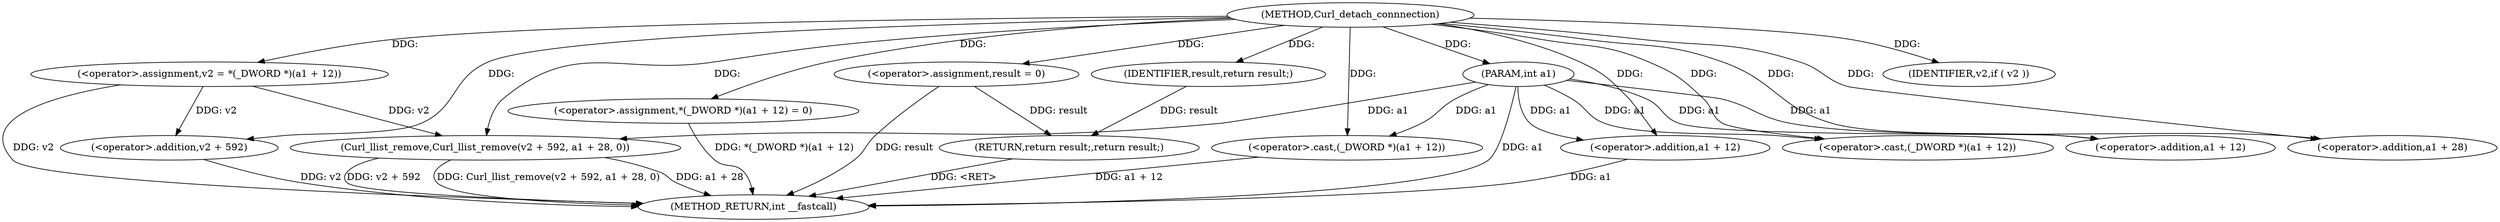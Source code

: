 digraph Curl_detach_connnection {  
"1000103" [label = "(METHOD,Curl_detach_connnection)" ]
"1000139" [label = "(METHOD_RETURN,int __fastcall)" ]
"1000104" [label = "(PARAM,int a1)" ]
"1000108" [label = "(<operator>.assignment,v2 = *(_DWORD *)(a1 + 12))" ]
"1000111" [label = "(<operator>.cast,(_DWORD *)(a1 + 12))" ]
"1000113" [label = "(<operator>.addition,a1 + 12)" ]
"1000117" [label = "(IDENTIFIER,v2,if ( v2 ))" ]
"1000118" [label = "(Curl_llist_remove,Curl_llist_remove(v2 + 592, a1 + 28, 0))" ]
"1000119" [label = "(<operator>.addition,v2 + 592)" ]
"1000122" [label = "(<operator>.addition,a1 + 28)" ]
"1000126" [label = "(<operator>.assignment,result = 0)" ]
"1000129" [label = "(<operator>.assignment,*(_DWORD *)(a1 + 12) = 0)" ]
"1000131" [label = "(<operator>.cast,(_DWORD *)(a1 + 12))" ]
"1000133" [label = "(<operator>.addition,a1 + 12)" ]
"1000137" [label = "(RETURN,return result;,return result;)" ]
"1000138" [label = "(IDENTIFIER,result,return result;)" ]
  "1000108" -> "1000139"  [ label = "DDG: v2"] 
  "1000118" -> "1000139"  [ label = "DDG: v2 + 592"] 
  "1000131" -> "1000139"  [ label = "DDG: a1 + 12"] 
  "1000104" -> "1000139"  [ label = "DDG: a1"] 
  "1000126" -> "1000139"  [ label = "DDG: result"] 
  "1000119" -> "1000139"  [ label = "DDG: v2"] 
  "1000118" -> "1000139"  [ label = "DDG: Curl_llist_remove(v2 + 592, a1 + 28, 0)"] 
  "1000118" -> "1000139"  [ label = "DDG: a1 + 28"] 
  "1000133" -> "1000139"  [ label = "DDG: a1"] 
  "1000129" -> "1000139"  [ label = "DDG: *(_DWORD *)(a1 + 12)"] 
  "1000137" -> "1000139"  [ label = "DDG: <RET>"] 
  "1000103" -> "1000104"  [ label = "DDG: "] 
  "1000103" -> "1000108"  [ label = "DDG: "] 
  "1000104" -> "1000111"  [ label = "DDG: a1"] 
  "1000103" -> "1000111"  [ label = "DDG: "] 
  "1000104" -> "1000113"  [ label = "DDG: a1"] 
  "1000103" -> "1000113"  [ label = "DDG: "] 
  "1000103" -> "1000117"  [ label = "DDG: "] 
  "1000108" -> "1000118"  [ label = "DDG: v2"] 
  "1000103" -> "1000118"  [ label = "DDG: "] 
  "1000108" -> "1000119"  [ label = "DDG: v2"] 
  "1000103" -> "1000119"  [ label = "DDG: "] 
  "1000104" -> "1000118"  [ label = "DDG: a1"] 
  "1000104" -> "1000122"  [ label = "DDG: a1"] 
  "1000103" -> "1000122"  [ label = "DDG: "] 
  "1000103" -> "1000126"  [ label = "DDG: "] 
  "1000103" -> "1000129"  [ label = "DDG: "] 
  "1000104" -> "1000131"  [ label = "DDG: a1"] 
  "1000103" -> "1000131"  [ label = "DDG: "] 
  "1000104" -> "1000133"  [ label = "DDG: a1"] 
  "1000103" -> "1000133"  [ label = "DDG: "] 
  "1000138" -> "1000137"  [ label = "DDG: result"] 
  "1000126" -> "1000137"  [ label = "DDG: result"] 
  "1000103" -> "1000138"  [ label = "DDG: "] 
}
